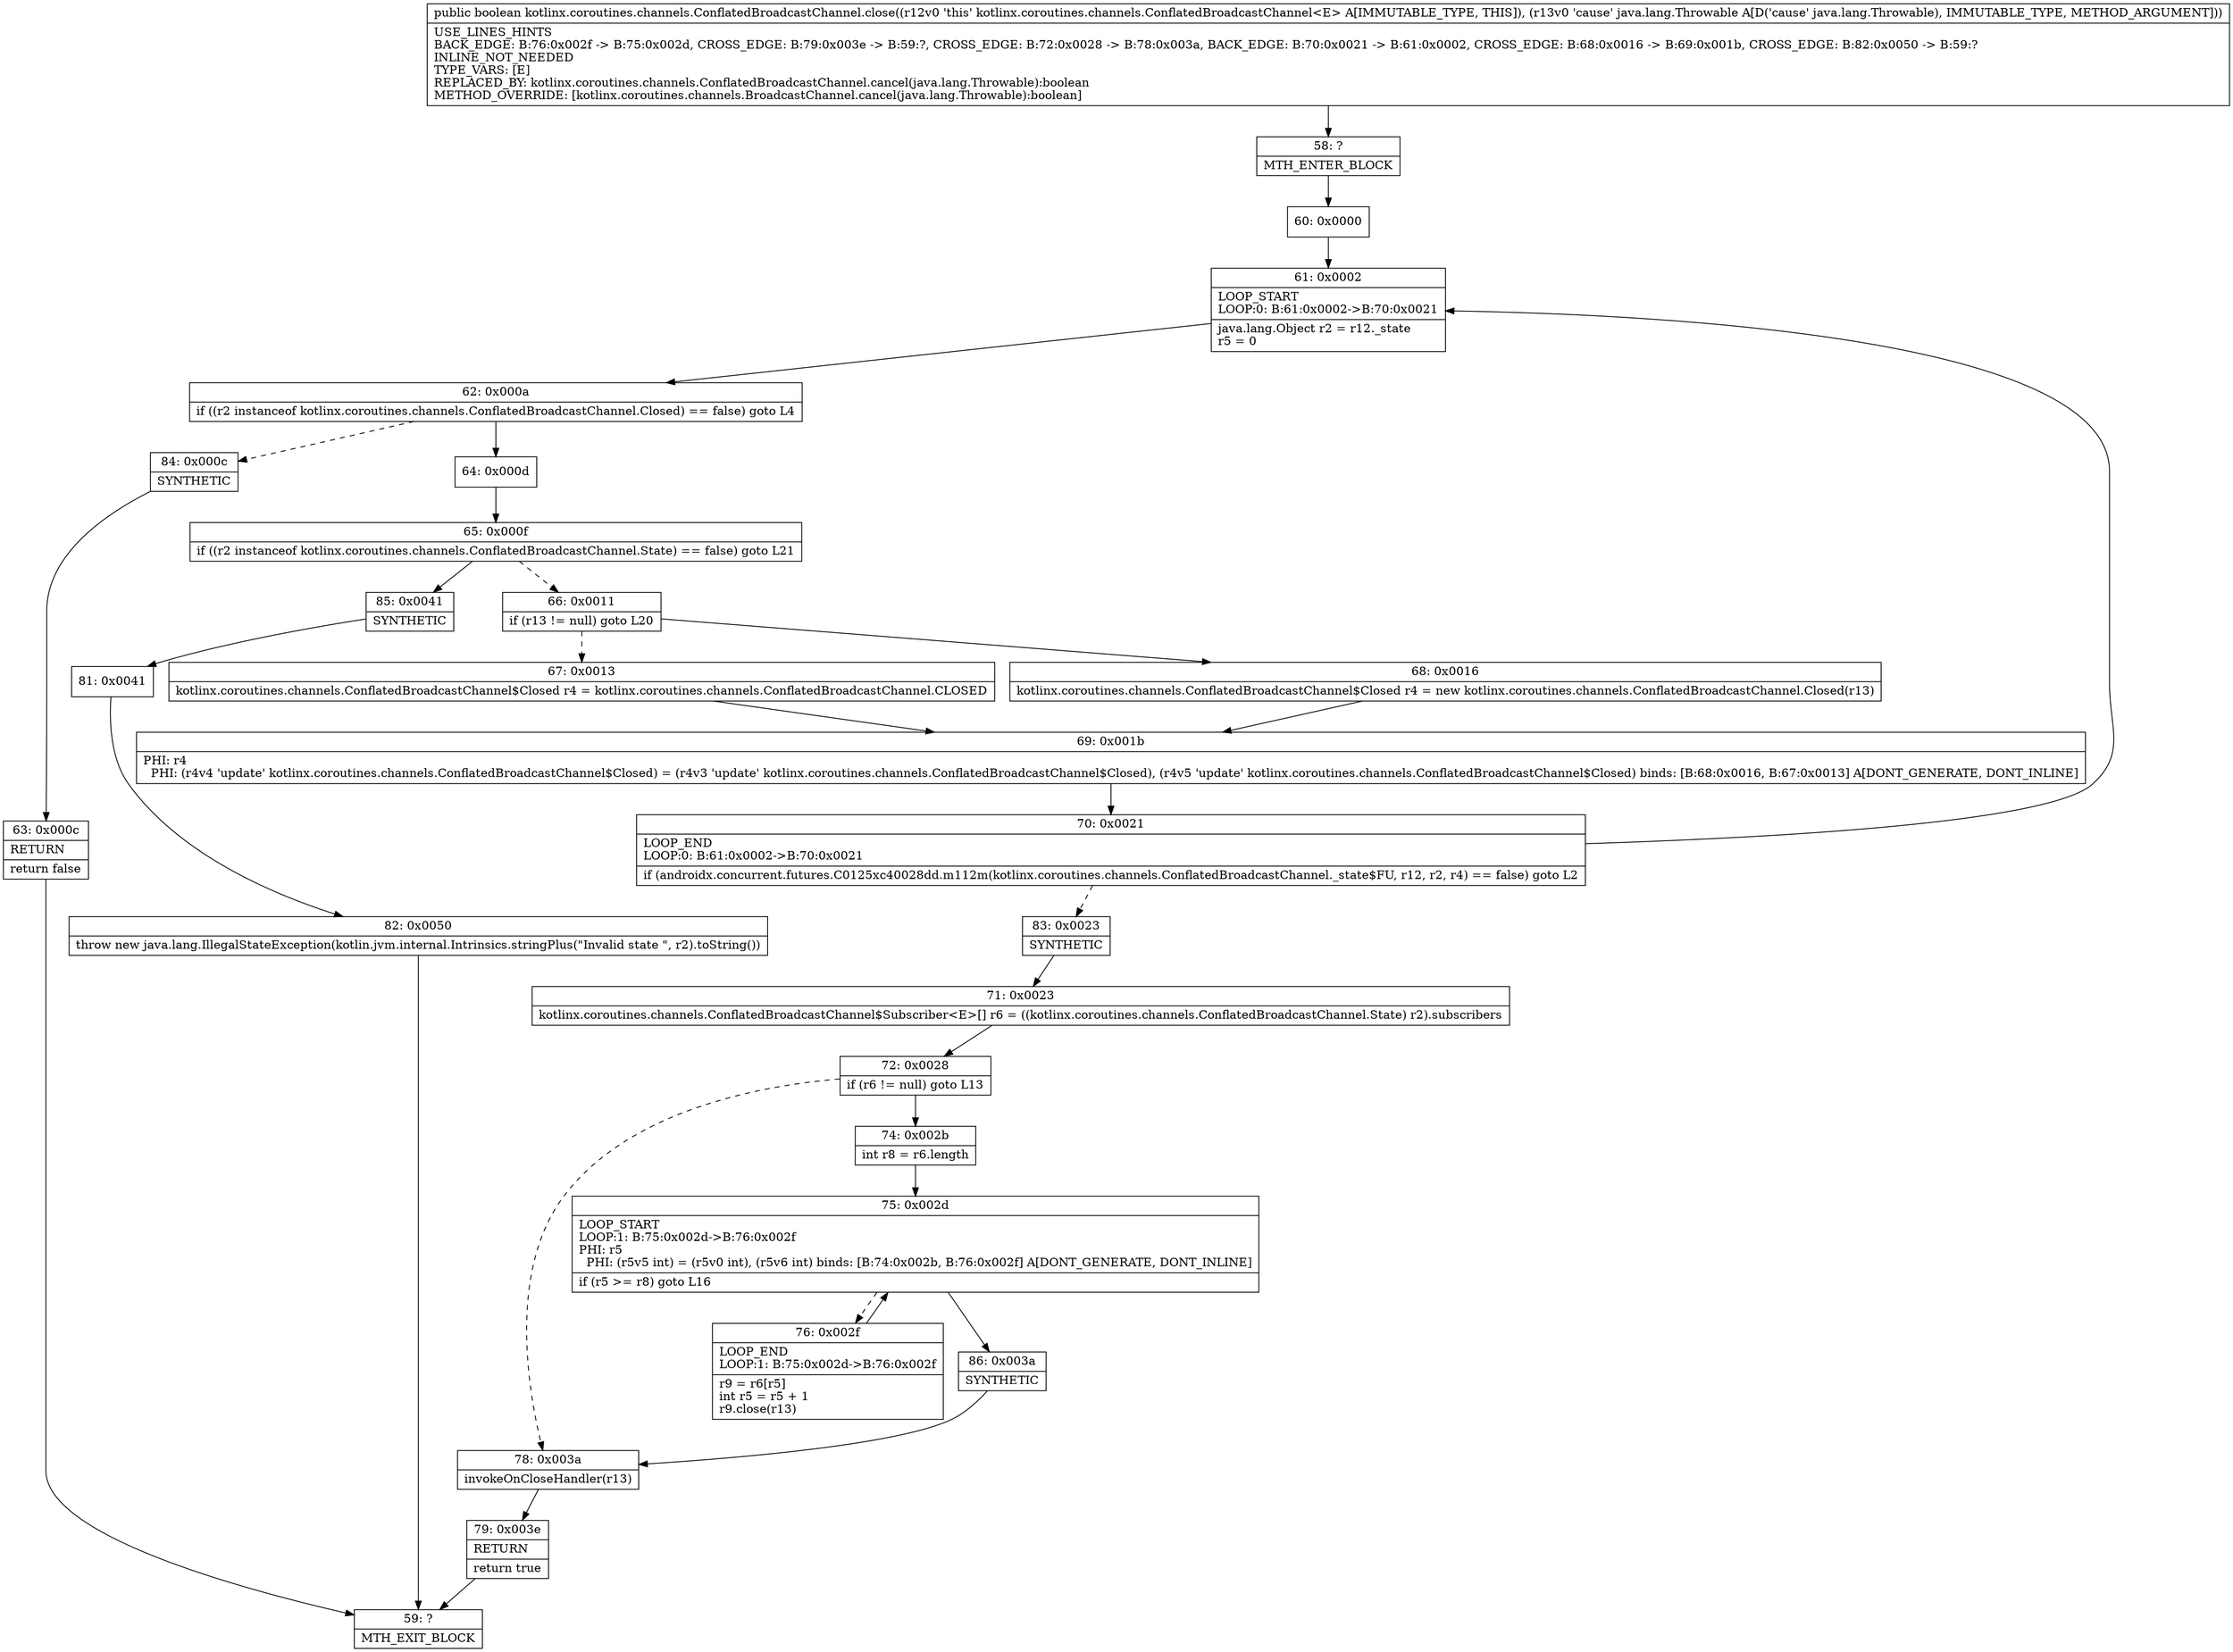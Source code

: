 digraph "CFG forkotlinx.coroutines.channels.ConflatedBroadcastChannel.close(Ljava\/lang\/Throwable;)Z" {
Node_58 [shape=record,label="{58\:\ ?|MTH_ENTER_BLOCK\l}"];
Node_60 [shape=record,label="{60\:\ 0x0000}"];
Node_61 [shape=record,label="{61\:\ 0x0002|LOOP_START\lLOOP:0: B:61:0x0002\-\>B:70:0x0021\l|java.lang.Object r2 = r12._state\lr5 = 0\l}"];
Node_62 [shape=record,label="{62\:\ 0x000a|if ((r2 instanceof kotlinx.coroutines.channels.ConflatedBroadcastChannel.Closed) == false) goto L4\l}"];
Node_64 [shape=record,label="{64\:\ 0x000d}"];
Node_65 [shape=record,label="{65\:\ 0x000f|if ((r2 instanceof kotlinx.coroutines.channels.ConflatedBroadcastChannel.State) == false) goto L21\l}"];
Node_66 [shape=record,label="{66\:\ 0x0011|if (r13 != null) goto L20\l}"];
Node_67 [shape=record,label="{67\:\ 0x0013|kotlinx.coroutines.channels.ConflatedBroadcastChannel$Closed r4 = kotlinx.coroutines.channels.ConflatedBroadcastChannel.CLOSED\l}"];
Node_69 [shape=record,label="{69\:\ 0x001b|PHI: r4 \l  PHI: (r4v4 'update' kotlinx.coroutines.channels.ConflatedBroadcastChannel$Closed) = (r4v3 'update' kotlinx.coroutines.channels.ConflatedBroadcastChannel$Closed), (r4v5 'update' kotlinx.coroutines.channels.ConflatedBroadcastChannel$Closed) binds: [B:68:0x0016, B:67:0x0013] A[DONT_GENERATE, DONT_INLINE]\l}"];
Node_70 [shape=record,label="{70\:\ 0x0021|LOOP_END\lLOOP:0: B:61:0x0002\-\>B:70:0x0021\l|if (androidx.concurrent.futures.C0125xc40028dd.m112m(kotlinx.coroutines.channels.ConflatedBroadcastChannel._state$FU, r12, r2, r4) == false) goto L2\l}"];
Node_83 [shape=record,label="{83\:\ 0x0023|SYNTHETIC\l}"];
Node_71 [shape=record,label="{71\:\ 0x0023|kotlinx.coroutines.channels.ConflatedBroadcastChannel$Subscriber\<E\>[] r6 = ((kotlinx.coroutines.channels.ConflatedBroadcastChannel.State) r2).subscribers\l}"];
Node_72 [shape=record,label="{72\:\ 0x0028|if (r6 != null) goto L13\l}"];
Node_74 [shape=record,label="{74\:\ 0x002b|int r8 = r6.length\l}"];
Node_75 [shape=record,label="{75\:\ 0x002d|LOOP_START\lLOOP:1: B:75:0x002d\-\>B:76:0x002f\lPHI: r5 \l  PHI: (r5v5 int) = (r5v0 int), (r5v6 int) binds: [B:74:0x002b, B:76:0x002f] A[DONT_GENERATE, DONT_INLINE]\l|if (r5 \>= r8) goto L16\l}"];
Node_76 [shape=record,label="{76\:\ 0x002f|LOOP_END\lLOOP:1: B:75:0x002d\-\>B:76:0x002f\l|r9 = r6[r5]\lint r5 = r5 + 1\lr9.close(r13)\l}"];
Node_86 [shape=record,label="{86\:\ 0x003a|SYNTHETIC\l}"];
Node_78 [shape=record,label="{78\:\ 0x003a|invokeOnCloseHandler(r13)\l}"];
Node_79 [shape=record,label="{79\:\ 0x003e|RETURN\l|return true\l}"];
Node_59 [shape=record,label="{59\:\ ?|MTH_EXIT_BLOCK\l}"];
Node_68 [shape=record,label="{68\:\ 0x0016|kotlinx.coroutines.channels.ConflatedBroadcastChannel$Closed r4 = new kotlinx.coroutines.channels.ConflatedBroadcastChannel.Closed(r13)\l}"];
Node_85 [shape=record,label="{85\:\ 0x0041|SYNTHETIC\l}"];
Node_81 [shape=record,label="{81\:\ 0x0041}"];
Node_82 [shape=record,label="{82\:\ 0x0050|throw new java.lang.IllegalStateException(kotlin.jvm.internal.Intrinsics.stringPlus(\"Invalid state \", r2).toString())\l}"];
Node_84 [shape=record,label="{84\:\ 0x000c|SYNTHETIC\l}"];
Node_63 [shape=record,label="{63\:\ 0x000c|RETURN\l|return false\l}"];
MethodNode[shape=record,label="{public boolean kotlinx.coroutines.channels.ConflatedBroadcastChannel.close((r12v0 'this' kotlinx.coroutines.channels.ConflatedBroadcastChannel\<E\> A[IMMUTABLE_TYPE, THIS]), (r13v0 'cause' java.lang.Throwable A[D('cause' java.lang.Throwable), IMMUTABLE_TYPE, METHOD_ARGUMENT]))  | USE_LINES_HINTS\lBACK_EDGE: B:76:0x002f \-\> B:75:0x002d, CROSS_EDGE: B:79:0x003e \-\> B:59:?, CROSS_EDGE: B:72:0x0028 \-\> B:78:0x003a, BACK_EDGE: B:70:0x0021 \-\> B:61:0x0002, CROSS_EDGE: B:68:0x0016 \-\> B:69:0x001b, CROSS_EDGE: B:82:0x0050 \-\> B:59:?\lINLINE_NOT_NEEDED\lTYPE_VARS: [E]\lREPLACED_BY: kotlinx.coroutines.channels.ConflatedBroadcastChannel.cancel(java.lang.Throwable):boolean\lMETHOD_OVERRIDE: [kotlinx.coroutines.channels.BroadcastChannel.cancel(java.lang.Throwable):boolean]\l}"];
MethodNode -> Node_58;Node_58 -> Node_60;
Node_60 -> Node_61;
Node_61 -> Node_62;
Node_62 -> Node_64;
Node_62 -> Node_84[style=dashed];
Node_64 -> Node_65;
Node_65 -> Node_66[style=dashed];
Node_65 -> Node_85;
Node_66 -> Node_67[style=dashed];
Node_66 -> Node_68;
Node_67 -> Node_69;
Node_69 -> Node_70;
Node_70 -> Node_61;
Node_70 -> Node_83[style=dashed];
Node_83 -> Node_71;
Node_71 -> Node_72;
Node_72 -> Node_74;
Node_72 -> Node_78[style=dashed];
Node_74 -> Node_75;
Node_75 -> Node_76[style=dashed];
Node_75 -> Node_86;
Node_76 -> Node_75;
Node_86 -> Node_78;
Node_78 -> Node_79;
Node_79 -> Node_59;
Node_68 -> Node_69;
Node_85 -> Node_81;
Node_81 -> Node_82;
Node_82 -> Node_59;
Node_84 -> Node_63;
Node_63 -> Node_59;
}


